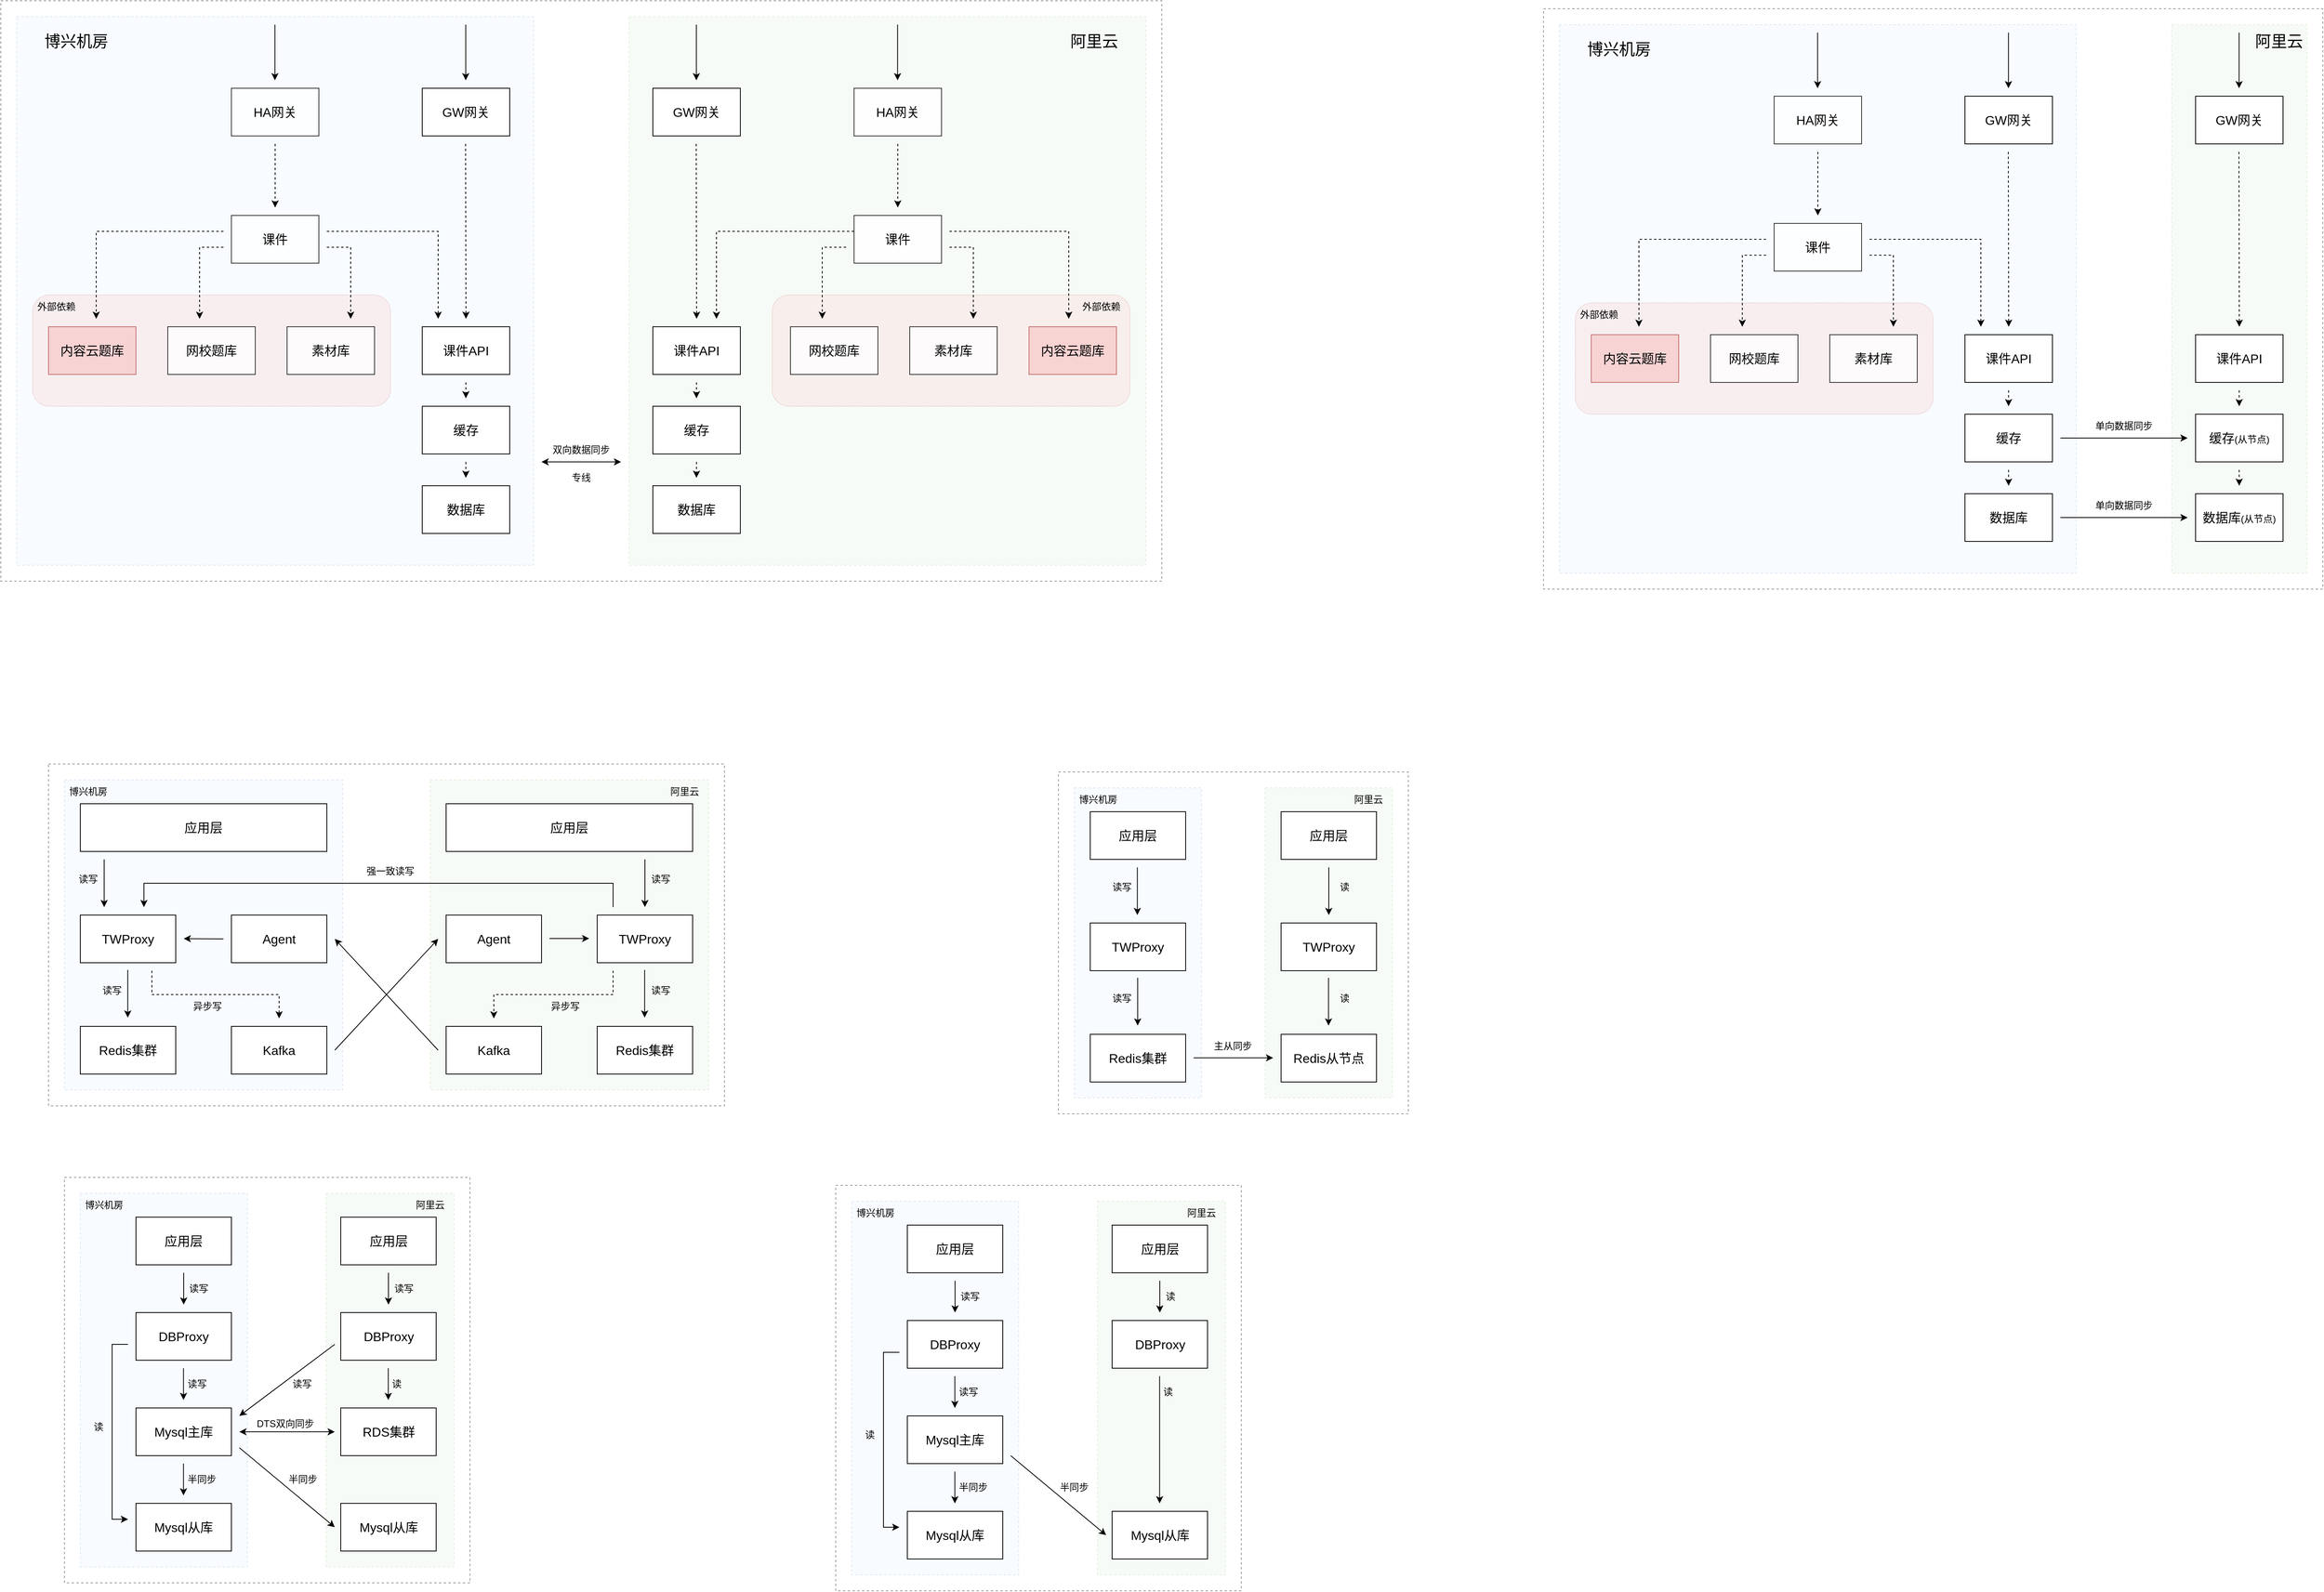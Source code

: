 <mxfile version="22.1.7" type="github">
  <diagram name="第 1 页" id="oaBtw_5lV8ZzY2PORr2H">
    <mxGraphModel dx="1877" dy="1869" grid="1" gridSize="10" guides="1" tooltips="1" connect="1" arrows="1" fold="1" page="1" pageScale="1" pageWidth="827" pageHeight="1169" math="0" shadow="0">
      <root>
        <mxCell id="0" />
        <mxCell id="1" parent="0" />
        <mxCell id="MgJ7v-1k1UXubmik8rXC-31" value="" style="rounded=0;whiteSpace=wrap;html=1;textOpacity=30;opacity=40;dashed=1;" vertex="1" parent="1">
          <mxGeometry x="1650" y="-40" width="980" height="730" as="geometry" />
        </mxCell>
        <mxCell id="MgJ7v-1k1UXubmik8rXC-34" value="" style="rounded=0;whiteSpace=wrap;html=1;fillColor=#d5e8d4;strokeColor=#82b366;dashed=1;opacity=20;" vertex="1" parent="1">
          <mxGeometry x="2440" y="-20" width="170" height="690" as="geometry" />
        </mxCell>
        <mxCell id="MgJ7v-1k1UXubmik8rXC-32" value="" style="rounded=0;whiteSpace=wrap;html=1;fillColor=#dae8fc;strokeColor=#6c8ebf;dashed=1;opacity=20;" vertex="1" parent="1">
          <mxGeometry x="1670" y="-20" width="650" height="690" as="geometry" />
        </mxCell>
        <mxCell id="MgJ7v-1k1UXubmik8rXC-30" value="" style="rounded=0;whiteSpace=wrap;html=1;textOpacity=30;opacity=40;dashed=1;" vertex="1" parent="1">
          <mxGeometry x="-210" y="1430" width="510" height="510" as="geometry" />
        </mxCell>
        <mxCell id="MgJ7v-1k1UXubmik8rXC-28" value="" style="rounded=0;whiteSpace=wrap;html=1;fillColor=#d5e8d4;strokeColor=#82b366;dashed=1;opacity=20;" vertex="1" parent="1">
          <mxGeometry x="119" y="1450" width="161" height="470" as="geometry" />
        </mxCell>
        <mxCell id="MgJ7v-1k1UXubmik8rXC-26" value="" style="rounded=0;whiteSpace=wrap;html=1;fillColor=#dae8fc;strokeColor=#6c8ebf;dashed=1;opacity=20;" vertex="1" parent="1">
          <mxGeometry x="-190" y="1450" width="210" height="470" as="geometry" />
        </mxCell>
        <mxCell id="1u79h0HgcGvWxB0CrH6v-103" value="" style="rounded=0;whiteSpace=wrap;html=1;textOpacity=30;opacity=40;dashed=1;" parent="1" vertex="1">
          <mxGeometry x="-230" y="910" width="850" height="430" as="geometry" />
        </mxCell>
        <mxCell id="1u79h0HgcGvWxB0CrH6v-100" value="" style="rounded=0;whiteSpace=wrap;html=1;fillColor=#d5e8d4;strokeColor=#82b366;dashed=1;opacity=20;" parent="1" vertex="1">
          <mxGeometry x="250" y="930" width="350" height="390" as="geometry" />
        </mxCell>
        <mxCell id="1u79h0HgcGvWxB0CrH6v-99" value="" style="rounded=0;whiteSpace=wrap;html=1;fillColor=#dae8fc;strokeColor=#6c8ebf;dashed=1;opacity=20;" parent="1" vertex="1">
          <mxGeometry x="-210" y="930" width="350" height="390" as="geometry" />
        </mxCell>
        <mxCell id="1u79h0HgcGvWxB0CrH6v-68" value="" style="rounded=0;whiteSpace=wrap;html=1;textOpacity=30;opacity=40;dashed=1;" parent="1" vertex="1">
          <mxGeometry x="-290" y="-50" width="1460" height="730" as="geometry" />
        </mxCell>
        <mxCell id="1u79h0HgcGvWxB0CrH6v-33" value="" style="rounded=0;whiteSpace=wrap;html=1;fillColor=#dae8fc;strokeColor=#6c8ebf;dashed=1;opacity=20;" parent="1" vertex="1">
          <mxGeometry x="-270" y="-30" width="650" height="690" as="geometry" />
        </mxCell>
        <mxCell id="1u79h0HgcGvWxB0CrH6v-37" value="" style="rounded=1;whiteSpace=wrap;html=1;dashed=1;dashPattern=1 1;fillColor=#f8cecc;strokeColor=#b85450;opacity=30;" parent="1" vertex="1">
          <mxGeometry x="-250" y="320" width="450" height="140" as="geometry" />
        </mxCell>
        <mxCell id="1u79h0HgcGvWxB0CrH6v-34" value="" style="rounded=0;whiteSpace=wrap;html=1;fillColor=#d5e8d4;strokeColor=#82b366;dashed=1;opacity=20;" parent="1" vertex="1">
          <mxGeometry x="500" y="-30" width="650" height="690" as="geometry" />
        </mxCell>
        <mxCell id="1u79h0HgcGvWxB0CrH6v-1" value="课件" style="rounded=0;whiteSpace=wrap;html=1;fontSize=16;opacity=80;" parent="1" vertex="1">
          <mxGeometry y="220" width="110" height="60" as="geometry" />
        </mxCell>
        <mxCell id="1u79h0HgcGvWxB0CrH6v-2" value="课件API" style="rounded=0;whiteSpace=wrap;html=1;fontSize=16;" parent="1" vertex="1">
          <mxGeometry x="240" y="360" width="110" height="60" as="geometry" />
        </mxCell>
        <mxCell id="1u79h0HgcGvWxB0CrH6v-3" value="缓存" style="rounded=0;whiteSpace=wrap;html=1;fontSize=16;" parent="1" vertex="1">
          <mxGeometry x="240" y="460" width="110" height="60" as="geometry" />
        </mxCell>
        <mxCell id="1u79h0HgcGvWxB0CrH6v-4" value="数据库" style="rounded=0;whiteSpace=wrap;html=1;fontSize=16;" parent="1" vertex="1">
          <mxGeometry x="240" y="560" width="110" height="60" as="geometry" />
        </mxCell>
        <mxCell id="1u79h0HgcGvWxB0CrH6v-5" value="素材库" style="rounded=0;whiteSpace=wrap;html=1;fontSize=16;opacity=80;" parent="1" vertex="1">
          <mxGeometry x="70" y="360" width="110" height="60" as="geometry" />
        </mxCell>
        <mxCell id="1u79h0HgcGvWxB0CrH6v-6" value="网校题库" style="rounded=0;whiteSpace=wrap;html=1;fontSize=16;opacity=80;" parent="1" vertex="1">
          <mxGeometry x="-80" y="360" width="110" height="60" as="geometry" />
        </mxCell>
        <mxCell id="1u79h0HgcGvWxB0CrH6v-7" value="内容云题库" style="rounded=0;whiteSpace=wrap;html=1;fontSize=16;fillColor=#f8cecc;strokeColor=#b85450;opacity=80;" parent="1" vertex="1">
          <mxGeometry x="-230" y="360" width="110" height="60" as="geometry" />
        </mxCell>
        <mxCell id="1u79h0HgcGvWxB0CrH6v-8" value="HA网关" style="rounded=0;whiteSpace=wrap;html=1;fontSize=16;opacity=80;" parent="1" vertex="1">
          <mxGeometry y="60" width="110" height="60" as="geometry" />
        </mxCell>
        <mxCell id="1u79h0HgcGvWxB0CrH6v-9" value="GW网关" style="rounded=0;whiteSpace=wrap;html=1;fontSize=16;" parent="1" vertex="1">
          <mxGeometry x="240" y="60" width="110" height="60" as="geometry" />
        </mxCell>
        <mxCell id="1u79h0HgcGvWxB0CrH6v-10" value="" style="endArrow=classic;html=1;rounded=0;dashed=1;" parent="1" edge="1">
          <mxGeometry width="50" height="50" relative="1" as="geometry">
            <mxPoint x="55" y="130" as="sourcePoint" />
            <mxPoint x="55" y="210" as="targetPoint" />
          </mxGeometry>
        </mxCell>
        <mxCell id="1u79h0HgcGvWxB0CrH6v-11" value="" style="endArrow=classic;html=1;rounded=0;dashed=1;" parent="1" edge="1">
          <mxGeometry width="50" height="50" relative="1" as="geometry">
            <mxPoint x="294.5" y="130" as="sourcePoint" />
            <mxPoint x="295" y="350" as="targetPoint" />
          </mxGeometry>
        </mxCell>
        <mxCell id="1u79h0HgcGvWxB0CrH6v-12" value="" style="endArrow=classic;html=1;rounded=0;dashed=1;" parent="1" edge="1">
          <mxGeometry width="50" height="50" relative="1" as="geometry">
            <mxPoint x="120" y="240" as="sourcePoint" />
            <mxPoint x="260" y="350" as="targetPoint" />
            <Array as="points">
              <mxPoint x="260" y="240" />
            </Array>
          </mxGeometry>
        </mxCell>
        <mxCell id="1u79h0HgcGvWxB0CrH6v-13" value="" style="endArrow=classic;html=1;rounded=0;dashed=1;" parent="1" edge="1">
          <mxGeometry width="50" height="50" relative="1" as="geometry">
            <mxPoint x="120" y="260" as="sourcePoint" />
            <mxPoint x="150" y="350" as="targetPoint" />
            <Array as="points">
              <mxPoint x="150" y="260" />
            </Array>
          </mxGeometry>
        </mxCell>
        <mxCell id="1u79h0HgcGvWxB0CrH6v-14" value="" style="endArrow=classic;html=1;rounded=0;dashed=1;" parent="1" edge="1">
          <mxGeometry width="50" height="50" relative="1" as="geometry">
            <mxPoint x="-10" y="260" as="sourcePoint" />
            <mxPoint x="-40" y="350" as="targetPoint" />
            <Array as="points">
              <mxPoint x="-40" y="260" />
            </Array>
          </mxGeometry>
        </mxCell>
        <mxCell id="1u79h0HgcGvWxB0CrH6v-15" value="" style="endArrow=classic;html=1;rounded=0;dashed=1;" parent="1" edge="1">
          <mxGeometry width="50" height="50" relative="1" as="geometry">
            <mxPoint x="-10" y="240" as="sourcePoint" />
            <mxPoint x="-170" y="350" as="targetPoint" />
            <Array as="points">
              <mxPoint x="-170" y="240" />
            </Array>
          </mxGeometry>
        </mxCell>
        <mxCell id="1u79h0HgcGvWxB0CrH6v-16" value="" style="endArrow=classic;html=1;rounded=0;dashed=1;" parent="1" edge="1">
          <mxGeometry width="50" height="50" relative="1" as="geometry">
            <mxPoint x="294.86" y="530" as="sourcePoint" />
            <mxPoint x="294.86" y="550" as="targetPoint" />
          </mxGeometry>
        </mxCell>
        <mxCell id="1u79h0HgcGvWxB0CrH6v-17" value="" style="endArrow=classic;html=1;rounded=0;dashed=1;" parent="1" edge="1">
          <mxGeometry width="50" height="50" relative="1" as="geometry">
            <mxPoint x="294.86" y="430" as="sourcePoint" />
            <mxPoint x="294.86" y="450" as="targetPoint" />
          </mxGeometry>
        </mxCell>
        <mxCell id="1u79h0HgcGvWxB0CrH6v-35" value="" style="endArrow=classic;html=1;rounded=0;" parent="1" edge="1">
          <mxGeometry width="50" height="50" relative="1" as="geometry">
            <mxPoint x="54.71" y="-20" as="sourcePoint" />
            <mxPoint x="54.71" y="50" as="targetPoint" />
          </mxGeometry>
        </mxCell>
        <mxCell id="1u79h0HgcGvWxB0CrH6v-36" value="" style="endArrow=classic;html=1;rounded=0;" parent="1" edge="1">
          <mxGeometry width="50" height="50" relative="1" as="geometry">
            <mxPoint x="294.71" y="-20" as="sourcePoint" />
            <mxPoint x="294.71" y="50" as="targetPoint" />
          </mxGeometry>
        </mxCell>
        <mxCell id="1u79h0HgcGvWxB0CrH6v-38" value="外部依赖" style="text;html=1;strokeColor=none;fillColor=none;align=center;verticalAlign=middle;whiteSpace=wrap;rounded=0;" parent="1" vertex="1">
          <mxGeometry x="-250" y="320" width="60" height="30" as="geometry" />
        </mxCell>
        <mxCell id="1u79h0HgcGvWxB0CrH6v-39" value="博兴机房" style="text;html=1;strokeColor=none;fillColor=none;align=center;verticalAlign=middle;whiteSpace=wrap;rounded=0;fontSize=20;" parent="1" vertex="1">
          <mxGeometry x="-250" y="-20" width="110" height="40" as="geometry" />
        </mxCell>
        <mxCell id="1u79h0HgcGvWxB0CrH6v-43" value="课件API" style="rounded=0;whiteSpace=wrap;html=1;fontSize=16;" parent="1" vertex="1">
          <mxGeometry x="530" y="360" width="110" height="60" as="geometry" />
        </mxCell>
        <mxCell id="1u79h0HgcGvWxB0CrH6v-44" value="缓存" style="rounded=0;whiteSpace=wrap;html=1;fontSize=16;" parent="1" vertex="1">
          <mxGeometry x="530" y="460" width="110" height="60" as="geometry" />
        </mxCell>
        <mxCell id="1u79h0HgcGvWxB0CrH6v-45" value="数据库" style="rounded=0;whiteSpace=wrap;html=1;fontSize=16;" parent="1" vertex="1">
          <mxGeometry x="530" y="560" width="110" height="60" as="geometry" />
        </mxCell>
        <mxCell id="1u79h0HgcGvWxB0CrH6v-46" value="GW网关" style="rounded=0;whiteSpace=wrap;html=1;fontSize=16;" parent="1" vertex="1">
          <mxGeometry x="530" y="60" width="110" height="60" as="geometry" />
        </mxCell>
        <mxCell id="1u79h0HgcGvWxB0CrH6v-47" value="" style="endArrow=classic;html=1;rounded=0;dashed=1;" parent="1" edge="1">
          <mxGeometry width="50" height="50" relative="1" as="geometry">
            <mxPoint x="584.5" y="130" as="sourcePoint" />
            <mxPoint x="585" y="350" as="targetPoint" />
          </mxGeometry>
        </mxCell>
        <mxCell id="1u79h0HgcGvWxB0CrH6v-48" value="" style="endArrow=classic;html=1;rounded=0;dashed=1;" parent="1" edge="1">
          <mxGeometry width="50" height="50" relative="1" as="geometry">
            <mxPoint x="584.86" y="530" as="sourcePoint" />
            <mxPoint x="584.86" y="550" as="targetPoint" />
          </mxGeometry>
        </mxCell>
        <mxCell id="1u79h0HgcGvWxB0CrH6v-49" value="" style="endArrow=classic;html=1;rounded=0;dashed=1;" parent="1" edge="1">
          <mxGeometry width="50" height="50" relative="1" as="geometry">
            <mxPoint x="584.86" y="430" as="sourcePoint" />
            <mxPoint x="584.86" y="450" as="targetPoint" />
          </mxGeometry>
        </mxCell>
        <mxCell id="1u79h0HgcGvWxB0CrH6v-50" value="" style="endArrow=classic;html=1;rounded=0;" parent="1" edge="1">
          <mxGeometry width="50" height="50" relative="1" as="geometry">
            <mxPoint x="584.71" y="-20" as="sourcePoint" />
            <mxPoint x="584.71" y="50" as="targetPoint" />
          </mxGeometry>
        </mxCell>
        <mxCell id="1u79h0HgcGvWxB0CrH6v-51" value="" style="rounded=1;whiteSpace=wrap;html=1;dashed=1;dashPattern=1 1;fillColor=#f8cecc;strokeColor=#b85450;opacity=30;" parent="1" vertex="1">
          <mxGeometry x="680" y="320" width="450" height="140" as="geometry" />
        </mxCell>
        <mxCell id="1u79h0HgcGvWxB0CrH6v-52" value="课件" style="rounded=0;whiteSpace=wrap;html=1;fontSize=16;opacity=80;" parent="1" vertex="1">
          <mxGeometry x="783" y="220" width="110" height="60" as="geometry" />
        </mxCell>
        <mxCell id="1u79h0HgcGvWxB0CrH6v-53" value="素材库" style="rounded=0;whiteSpace=wrap;html=1;fontSize=16;opacity=80;" parent="1" vertex="1">
          <mxGeometry x="853" y="360" width="110" height="60" as="geometry" />
        </mxCell>
        <mxCell id="1u79h0HgcGvWxB0CrH6v-54" value="网校题库" style="rounded=0;whiteSpace=wrap;html=1;fontSize=16;opacity=80;" parent="1" vertex="1">
          <mxGeometry x="703" y="360" width="110" height="60" as="geometry" />
        </mxCell>
        <mxCell id="1u79h0HgcGvWxB0CrH6v-55" value="内容云题库" style="rounded=0;whiteSpace=wrap;html=1;fontSize=16;fillColor=#f8cecc;strokeColor=#b85450;opacity=80;" parent="1" vertex="1">
          <mxGeometry x="1003" y="360" width="110" height="60" as="geometry" />
        </mxCell>
        <mxCell id="1u79h0HgcGvWxB0CrH6v-56" value="HA网关" style="rounded=0;whiteSpace=wrap;html=1;fontSize=16;opacity=80;" parent="1" vertex="1">
          <mxGeometry x="783" y="60" width="110" height="60" as="geometry" />
        </mxCell>
        <mxCell id="1u79h0HgcGvWxB0CrH6v-57" value="" style="endArrow=classic;html=1;rounded=0;dashed=1;" parent="1" edge="1">
          <mxGeometry width="50" height="50" relative="1" as="geometry">
            <mxPoint x="838" y="130" as="sourcePoint" />
            <mxPoint x="838" y="210" as="targetPoint" />
          </mxGeometry>
        </mxCell>
        <mxCell id="1u79h0HgcGvWxB0CrH6v-58" value="" style="endArrow=classic;html=1;rounded=0;dashed=1;" parent="1" edge="1">
          <mxGeometry width="50" height="50" relative="1" as="geometry">
            <mxPoint x="903" y="260" as="sourcePoint" />
            <mxPoint x="933" y="350" as="targetPoint" />
            <Array as="points">
              <mxPoint x="933" y="260" />
            </Array>
          </mxGeometry>
        </mxCell>
        <mxCell id="1u79h0HgcGvWxB0CrH6v-59" value="" style="endArrow=classic;html=1;rounded=0;dashed=1;" parent="1" edge="1">
          <mxGeometry width="50" height="50" relative="1" as="geometry">
            <mxPoint x="773" y="260" as="sourcePoint" />
            <mxPoint x="743" y="350" as="targetPoint" />
            <Array as="points">
              <mxPoint x="743" y="260" />
            </Array>
          </mxGeometry>
        </mxCell>
        <mxCell id="1u79h0HgcGvWxB0CrH6v-60" value="" style="endArrow=classic;html=1;rounded=0;dashed=1;" parent="1" edge="1">
          <mxGeometry width="50" height="50" relative="1" as="geometry">
            <mxPoint x="903" y="240" as="sourcePoint" />
            <mxPoint x="1053" y="350" as="targetPoint" />
            <Array as="points">
              <mxPoint x="1053" y="240" />
            </Array>
          </mxGeometry>
        </mxCell>
        <mxCell id="1u79h0HgcGvWxB0CrH6v-61" value="" style="endArrow=classic;html=1;rounded=0;" parent="1" edge="1">
          <mxGeometry width="50" height="50" relative="1" as="geometry">
            <mxPoint x="837.71" y="-20" as="sourcePoint" />
            <mxPoint x="837.71" y="50" as="targetPoint" />
          </mxGeometry>
        </mxCell>
        <mxCell id="1u79h0HgcGvWxB0CrH6v-62" value="外部依赖" style="text;html=1;strokeColor=none;fillColor=none;align=center;verticalAlign=middle;whiteSpace=wrap;rounded=0;" parent="1" vertex="1">
          <mxGeometry x="1064" y="320" width="60" height="30" as="geometry" />
        </mxCell>
        <mxCell id="1u79h0HgcGvWxB0CrH6v-63" value="阿里云" style="text;html=1;strokeColor=none;fillColor=none;align=center;verticalAlign=middle;whiteSpace=wrap;rounded=0;fontSize=20;" parent="1" vertex="1">
          <mxGeometry x="1030" y="-20" width="110" height="40" as="geometry" />
        </mxCell>
        <mxCell id="1u79h0HgcGvWxB0CrH6v-64" value="" style="endArrow=classic;html=1;rounded=0;dashed=1;" parent="1" edge="1">
          <mxGeometry width="50" height="50" relative="1" as="geometry">
            <mxPoint x="783" y="240" as="sourcePoint" />
            <mxPoint x="610" y="350" as="targetPoint" />
            <Array as="points">
              <mxPoint x="610" y="240" />
            </Array>
          </mxGeometry>
        </mxCell>
        <mxCell id="1u79h0HgcGvWxB0CrH6v-65" value="" style="endArrow=classic;startArrow=classic;html=1;rounded=0;strokeWidth=1;" parent="1" edge="1">
          <mxGeometry width="50" height="50" relative="1" as="geometry">
            <mxPoint x="390" y="530" as="sourcePoint" />
            <mxPoint x="490" y="530" as="targetPoint" />
          </mxGeometry>
        </mxCell>
        <mxCell id="1u79h0HgcGvWxB0CrH6v-66" value="专线" style="text;html=1;strokeColor=none;fillColor=none;align=center;verticalAlign=middle;whiteSpace=wrap;rounded=0;" parent="1" vertex="1">
          <mxGeometry x="417" y="540" width="46" height="20" as="geometry" />
        </mxCell>
        <mxCell id="1u79h0HgcGvWxB0CrH6v-67" value="双向数据同步" style="text;html=1;strokeColor=none;fillColor=none;align=center;verticalAlign=middle;whiteSpace=wrap;rounded=0;" parent="1" vertex="1">
          <mxGeometry x="400" y="500" width="80" height="30" as="geometry" />
        </mxCell>
        <mxCell id="1u79h0HgcGvWxB0CrH6v-69" value="TWProxy" style="rounded=0;whiteSpace=wrap;html=1;fontSize=16;" parent="1" vertex="1">
          <mxGeometry x="-190" y="1100" width="120" height="60" as="geometry" />
        </mxCell>
        <mxCell id="1u79h0HgcGvWxB0CrH6v-70" value="Agent" style="rounded=0;whiteSpace=wrap;html=1;fontSize=16;" parent="1" vertex="1">
          <mxGeometry y="1100" width="120" height="60" as="geometry" />
        </mxCell>
        <mxCell id="1u79h0HgcGvWxB0CrH6v-71" value="应用层" style="rounded=0;whiteSpace=wrap;html=1;fontSize=16;" parent="1" vertex="1">
          <mxGeometry x="-190" y="960" width="310" height="60" as="geometry" />
        </mxCell>
        <mxCell id="1u79h0HgcGvWxB0CrH6v-72" value="Redis集群" style="rounded=0;whiteSpace=wrap;html=1;fontSize=16;" parent="1" vertex="1">
          <mxGeometry x="-190" y="1240" width="120" height="60" as="geometry" />
        </mxCell>
        <mxCell id="1u79h0HgcGvWxB0CrH6v-73" value="Kafka" style="rounded=0;whiteSpace=wrap;html=1;fontSize=16;" parent="1" vertex="1">
          <mxGeometry y="1240" width="120" height="60" as="geometry" />
        </mxCell>
        <mxCell id="1u79h0HgcGvWxB0CrH6v-74" value="" style="endArrow=classic;html=1;rounded=0;fontSize=12;" parent="1" edge="1">
          <mxGeometry width="50" height="50" relative="1" as="geometry">
            <mxPoint x="-160" y="1030" as="sourcePoint" />
            <mxPoint x="-160" y="1090" as="targetPoint" />
          </mxGeometry>
        </mxCell>
        <mxCell id="1u79h0HgcGvWxB0CrH6v-76" value="" style="endArrow=classic;html=1;rounded=0;fontSize=12;" parent="1" edge="1">
          <mxGeometry width="50" height="50" relative="1" as="geometry">
            <mxPoint x="-130.33" y="1169" as="sourcePoint" />
            <mxPoint x="-130.33" y="1229" as="targetPoint" />
          </mxGeometry>
        </mxCell>
        <mxCell id="1u79h0HgcGvWxB0CrH6v-78" value="" style="endArrow=classic;html=1;rounded=0;dashed=1;" parent="1" edge="1">
          <mxGeometry width="50" height="50" relative="1" as="geometry">
            <mxPoint x="-100" y="1170" as="sourcePoint" />
            <mxPoint x="60" y="1230" as="targetPoint" />
            <Array as="points">
              <mxPoint x="-100" y="1200" />
              <mxPoint x="60" y="1200" />
            </Array>
          </mxGeometry>
        </mxCell>
        <mxCell id="1u79h0HgcGvWxB0CrH6v-79" value="异步写" style="text;html=1;strokeColor=none;fillColor=none;align=center;verticalAlign=middle;whiteSpace=wrap;rounded=0;" parent="1" vertex="1">
          <mxGeometry x="-60" y="1200" width="60" height="30" as="geometry" />
        </mxCell>
        <mxCell id="1u79h0HgcGvWxB0CrH6v-80" value="读写" style="text;html=1;strokeColor=none;fillColor=none;align=center;verticalAlign=middle;whiteSpace=wrap;rounded=0;" parent="1" vertex="1">
          <mxGeometry x="-200" y="1040" width="40" height="30" as="geometry" />
        </mxCell>
        <mxCell id="1u79h0HgcGvWxB0CrH6v-81" value="读写" style="text;html=1;strokeColor=none;fillColor=none;align=center;verticalAlign=middle;whiteSpace=wrap;rounded=0;" parent="1" vertex="1">
          <mxGeometry x="-170" y="1180" width="40" height="30" as="geometry" />
        </mxCell>
        <mxCell id="1u79h0HgcGvWxB0CrH6v-82" value="" style="endArrow=classic;html=1;rounded=0;" parent="1" edge="1">
          <mxGeometry width="50" height="50" relative="1" as="geometry">
            <mxPoint x="-10" y="1130" as="sourcePoint" />
            <mxPoint x="-60" y="1129.67" as="targetPoint" />
          </mxGeometry>
        </mxCell>
        <mxCell id="1u79h0HgcGvWxB0CrH6v-83" value="Agent" style="rounded=0;whiteSpace=wrap;html=1;fontSize=16;" parent="1" vertex="1">
          <mxGeometry x="270" y="1100" width="120" height="60" as="geometry" />
        </mxCell>
        <mxCell id="1u79h0HgcGvWxB0CrH6v-84" value="Kafka" style="rounded=0;whiteSpace=wrap;html=1;fontSize=16;" parent="1" vertex="1">
          <mxGeometry x="270" y="1240" width="120" height="60" as="geometry" />
        </mxCell>
        <mxCell id="1u79h0HgcGvWxB0CrH6v-85" value="应用层" style="rounded=0;whiteSpace=wrap;html=1;fontSize=16;" parent="1" vertex="1">
          <mxGeometry x="270" y="960" width="310" height="60" as="geometry" />
        </mxCell>
        <mxCell id="1u79h0HgcGvWxB0CrH6v-86" value="TWProxy" style="rounded=0;whiteSpace=wrap;html=1;fontSize=16;" parent="1" vertex="1">
          <mxGeometry x="460" y="1100" width="120" height="60" as="geometry" />
        </mxCell>
        <mxCell id="1u79h0HgcGvWxB0CrH6v-87" value="Redis集群" style="rounded=0;whiteSpace=wrap;html=1;fontSize=16;" parent="1" vertex="1">
          <mxGeometry x="460" y="1240" width="120" height="60" as="geometry" />
        </mxCell>
        <mxCell id="1u79h0HgcGvWxB0CrH6v-88" value="" style="endArrow=classic;html=1;rounded=0;fontSize=12;" parent="1" edge="1">
          <mxGeometry width="50" height="50" relative="1" as="geometry">
            <mxPoint x="519.67" y="1169" as="sourcePoint" />
            <mxPoint x="519.67" y="1229" as="targetPoint" />
          </mxGeometry>
        </mxCell>
        <mxCell id="1u79h0HgcGvWxB0CrH6v-89" value="读写" style="text;html=1;strokeColor=none;fillColor=none;align=center;verticalAlign=middle;whiteSpace=wrap;rounded=0;" parent="1" vertex="1">
          <mxGeometry x="520" y="1180" width="40" height="30" as="geometry" />
        </mxCell>
        <mxCell id="1u79h0HgcGvWxB0CrH6v-90" value="" style="endArrow=classic;html=1;rounded=0;dashed=1;" parent="1" edge="1">
          <mxGeometry width="50" height="50" relative="1" as="geometry">
            <mxPoint x="480" y="1170" as="sourcePoint" />
            <mxPoint x="330" y="1230" as="targetPoint" />
            <Array as="points">
              <mxPoint x="480" y="1200" />
              <mxPoint x="330" y="1200" />
            </Array>
          </mxGeometry>
        </mxCell>
        <mxCell id="1u79h0HgcGvWxB0CrH6v-91" value="异步写" style="text;html=1;strokeColor=none;fillColor=none;align=center;verticalAlign=middle;whiteSpace=wrap;rounded=0;" parent="1" vertex="1">
          <mxGeometry x="390" y="1200" width="60" height="30" as="geometry" />
        </mxCell>
        <mxCell id="1u79h0HgcGvWxB0CrH6v-92" value="" style="endArrow=classic;html=1;rounded=0;" parent="1" edge="1">
          <mxGeometry width="50" height="50" relative="1" as="geometry">
            <mxPoint x="260" y="1270" as="sourcePoint" />
            <mxPoint x="130" y="1130" as="targetPoint" />
          </mxGeometry>
        </mxCell>
        <mxCell id="1u79h0HgcGvWxB0CrH6v-93" value="" style="endArrow=classic;html=1;rounded=0;" parent="1" edge="1">
          <mxGeometry width="50" height="50" relative="1" as="geometry">
            <mxPoint x="130" y="1270" as="sourcePoint" />
            <mxPoint x="260" y="1130" as="targetPoint" />
          </mxGeometry>
        </mxCell>
        <mxCell id="1u79h0HgcGvWxB0CrH6v-94" value="" style="endArrow=classic;html=1;rounded=0;fontSize=12;" parent="1" edge="1">
          <mxGeometry width="50" height="50" relative="1" as="geometry">
            <mxPoint x="520" y="1030" as="sourcePoint" />
            <mxPoint x="520" y="1090" as="targetPoint" />
          </mxGeometry>
        </mxCell>
        <mxCell id="1u79h0HgcGvWxB0CrH6v-95" value="读写" style="text;html=1;strokeColor=none;fillColor=none;align=center;verticalAlign=middle;whiteSpace=wrap;rounded=0;" parent="1" vertex="1">
          <mxGeometry x="520" y="1040" width="40" height="30" as="geometry" />
        </mxCell>
        <mxCell id="1u79h0HgcGvWxB0CrH6v-96" value="" style="endArrow=classic;html=1;rounded=0;" parent="1" edge="1">
          <mxGeometry width="50" height="50" relative="1" as="geometry">
            <mxPoint x="400" y="1129.47" as="sourcePoint" />
            <mxPoint x="450" y="1129.47" as="targetPoint" />
          </mxGeometry>
        </mxCell>
        <mxCell id="1u79h0HgcGvWxB0CrH6v-97" value="" style="endArrow=classic;html=1;rounded=0;" parent="1" edge="1">
          <mxGeometry width="50" height="50" relative="1" as="geometry">
            <mxPoint x="480" y="1090" as="sourcePoint" />
            <mxPoint x="-110" y="1090" as="targetPoint" />
            <Array as="points">
              <mxPoint x="480" y="1060" />
              <mxPoint x="-110" y="1060" />
            </Array>
          </mxGeometry>
        </mxCell>
        <mxCell id="1u79h0HgcGvWxB0CrH6v-98" value="强一致读写" style="text;html=1;strokeColor=none;fillColor=none;align=center;verticalAlign=middle;whiteSpace=wrap;rounded=0;" parent="1" vertex="1">
          <mxGeometry x="160" y="1030" width="80" height="30" as="geometry" />
        </mxCell>
        <mxCell id="1u79h0HgcGvWxB0CrH6v-101" value="博兴机房" style="text;html=1;strokeColor=none;fillColor=none;align=center;verticalAlign=middle;whiteSpace=wrap;rounded=0;" parent="1" vertex="1">
          <mxGeometry x="-210" y="930" width="60" height="30" as="geometry" />
        </mxCell>
        <mxCell id="1u79h0HgcGvWxB0CrH6v-102" value="阿里云" style="text;html=1;strokeColor=none;fillColor=none;align=center;verticalAlign=middle;whiteSpace=wrap;rounded=0;" parent="1" vertex="1">
          <mxGeometry x="540" y="930" width="60" height="30" as="geometry" />
        </mxCell>
        <mxCell id="1u79h0HgcGvWxB0CrH6v-106" value="应用层" style="rounded=0;whiteSpace=wrap;html=1;fontSize=16;" parent="1" vertex="1">
          <mxGeometry x="-120" y="1480" width="120" height="60" as="geometry" />
        </mxCell>
        <mxCell id="1u79h0HgcGvWxB0CrH6v-107" value="DBProxy" style="rounded=0;whiteSpace=wrap;html=1;fontSize=16;" parent="1" vertex="1">
          <mxGeometry x="-120" y="1600" width="120" height="60" as="geometry" />
        </mxCell>
        <mxCell id="1u79h0HgcGvWxB0CrH6v-108" value="Mysql主库" style="rounded=0;whiteSpace=wrap;html=1;fontSize=16;" parent="1" vertex="1">
          <mxGeometry x="-120" y="1720" width="120" height="60" as="geometry" />
        </mxCell>
        <mxCell id="1u79h0HgcGvWxB0CrH6v-109" value="Mysql从库" style="rounded=0;whiteSpace=wrap;html=1;fontSize=16;" parent="1" vertex="1">
          <mxGeometry x="-120" y="1840" width="120" height="60" as="geometry" />
        </mxCell>
        <mxCell id="MgJ7v-1k1UXubmik8rXC-1" value="" style="endArrow=classic;html=1;rounded=0;" edge="1" parent="1">
          <mxGeometry width="50" height="50" relative="1" as="geometry">
            <mxPoint x="-60" y="1550" as="sourcePoint" />
            <mxPoint x="-60" y="1590" as="targetPoint" />
          </mxGeometry>
        </mxCell>
        <mxCell id="MgJ7v-1k1UXubmik8rXC-2" value="" style="endArrow=classic;html=1;rounded=0;" edge="1" parent="1">
          <mxGeometry width="50" height="50" relative="1" as="geometry">
            <mxPoint x="-60.24" y="1670" as="sourcePoint" />
            <mxPoint x="-60.24" y="1710" as="targetPoint" />
          </mxGeometry>
        </mxCell>
        <mxCell id="MgJ7v-1k1UXubmik8rXC-3" value="" style="endArrow=classic;html=1;rounded=0;" edge="1" parent="1">
          <mxGeometry width="50" height="50" relative="1" as="geometry">
            <mxPoint x="-60.24" y="1790" as="sourcePoint" />
            <mxPoint x="-60.24" y="1830" as="targetPoint" />
          </mxGeometry>
        </mxCell>
        <mxCell id="MgJ7v-1k1UXubmik8rXC-4" value="读写" style="text;html=1;strokeColor=none;fillColor=none;align=left;verticalAlign=middle;whiteSpace=wrap;rounded=0;" vertex="1" parent="1">
          <mxGeometry x="-55" y="1560" width="45" height="20" as="geometry" />
        </mxCell>
        <mxCell id="MgJ7v-1k1UXubmik8rXC-5" value="读写" style="text;html=1;strokeColor=none;fillColor=none;align=left;verticalAlign=middle;whiteSpace=wrap;rounded=0;" vertex="1" parent="1">
          <mxGeometry x="-57.5" y="1680" width="45" height="20" as="geometry" />
        </mxCell>
        <mxCell id="MgJ7v-1k1UXubmik8rXC-6" value="半同步" style="text;html=1;strokeColor=none;fillColor=none;align=left;verticalAlign=middle;whiteSpace=wrap;rounded=0;" vertex="1" parent="1">
          <mxGeometry x="-57.5" y="1800" width="45" height="20" as="geometry" />
        </mxCell>
        <mxCell id="MgJ7v-1k1UXubmik8rXC-7" value="" style="endArrow=classic;html=1;rounded=0;" edge="1" parent="1">
          <mxGeometry width="50" height="50" relative="1" as="geometry">
            <mxPoint x="-130" y="1640" as="sourcePoint" />
            <mxPoint x="-130" y="1860" as="targetPoint" />
            <Array as="points">
              <mxPoint x="-150" y="1640" />
              <mxPoint x="-150" y="1860" />
            </Array>
          </mxGeometry>
        </mxCell>
        <mxCell id="MgJ7v-1k1UXubmik8rXC-8" value="读" style="text;html=1;strokeColor=none;fillColor=none;align=right;verticalAlign=middle;whiteSpace=wrap;rounded=0;" vertex="1" parent="1">
          <mxGeometry x="-187.5" y="1734" width="27.5" height="20" as="geometry" />
        </mxCell>
        <mxCell id="MgJ7v-1k1UXubmik8rXC-9" value="应用层" style="rounded=0;whiteSpace=wrap;html=1;fontSize=16;" vertex="1" parent="1">
          <mxGeometry x="137.5" y="1480" width="120" height="60" as="geometry" />
        </mxCell>
        <mxCell id="MgJ7v-1k1UXubmik8rXC-10" value="DBProxy" style="rounded=0;whiteSpace=wrap;html=1;fontSize=16;" vertex="1" parent="1">
          <mxGeometry x="137.5" y="1600" width="120" height="60" as="geometry" />
        </mxCell>
        <mxCell id="MgJ7v-1k1UXubmik8rXC-11" value="RDS集群" style="rounded=0;whiteSpace=wrap;html=1;fontSize=16;" vertex="1" parent="1">
          <mxGeometry x="137.5" y="1720" width="120" height="60" as="geometry" />
        </mxCell>
        <mxCell id="MgJ7v-1k1UXubmik8rXC-12" value="Mysql从库" style="rounded=0;whiteSpace=wrap;html=1;fontSize=16;" vertex="1" parent="1">
          <mxGeometry x="137.5" y="1840" width="120" height="60" as="geometry" />
        </mxCell>
        <mxCell id="MgJ7v-1k1UXubmik8rXC-13" value="" style="endArrow=classic;html=1;rounded=0;" edge="1" parent="1">
          <mxGeometry width="50" height="50" relative="1" as="geometry">
            <mxPoint x="197.5" y="1550" as="sourcePoint" />
            <mxPoint x="197.5" y="1590" as="targetPoint" />
          </mxGeometry>
        </mxCell>
        <mxCell id="MgJ7v-1k1UXubmik8rXC-14" value="" style="endArrow=classic;html=1;rounded=0;" edge="1" parent="1">
          <mxGeometry width="50" height="50" relative="1" as="geometry">
            <mxPoint x="197.26" y="1670" as="sourcePoint" />
            <mxPoint x="197.26" y="1710" as="targetPoint" />
          </mxGeometry>
        </mxCell>
        <mxCell id="MgJ7v-1k1UXubmik8rXC-15" value="" style="endArrow=classic;html=1;rounded=0;" edge="1" parent="1">
          <mxGeometry width="50" height="50" relative="1" as="geometry">
            <mxPoint x="10" y="1770" as="sourcePoint" />
            <mxPoint x="130" y="1870" as="targetPoint" />
          </mxGeometry>
        </mxCell>
        <mxCell id="MgJ7v-1k1UXubmik8rXC-16" value="读写" style="text;html=1;strokeColor=none;fillColor=none;align=left;verticalAlign=middle;whiteSpace=wrap;rounded=0;" vertex="1" parent="1">
          <mxGeometry x="202.5" y="1560" width="45" height="20" as="geometry" />
        </mxCell>
        <mxCell id="MgJ7v-1k1UXubmik8rXC-17" value="读写" style="text;html=1;strokeColor=none;fillColor=none;align=left;verticalAlign=middle;whiteSpace=wrap;rounded=0;" vertex="1" parent="1">
          <mxGeometry x="75" y="1680" width="45" height="20" as="geometry" />
        </mxCell>
        <mxCell id="MgJ7v-1k1UXubmik8rXC-21" value="" style="endArrow=classic;startArrow=classic;html=1;rounded=0;" edge="1" parent="1">
          <mxGeometry width="50" height="50" relative="1" as="geometry">
            <mxPoint x="10" y="1750" as="sourcePoint" />
            <mxPoint x="130" y="1750" as="targetPoint" />
          </mxGeometry>
        </mxCell>
        <mxCell id="MgJ7v-1k1UXubmik8rXC-22" value="半同步" style="text;html=1;strokeColor=none;fillColor=none;align=left;verticalAlign=middle;whiteSpace=wrap;rounded=0;" vertex="1" parent="1">
          <mxGeometry x="70" y="1800" width="45" height="20" as="geometry" />
        </mxCell>
        <mxCell id="MgJ7v-1k1UXubmik8rXC-23" value="DTS双向同步" style="text;html=1;strokeColor=none;fillColor=none;align=left;verticalAlign=middle;whiteSpace=wrap;rounded=0;" vertex="1" parent="1">
          <mxGeometry x="30" y="1730" width="80" height="20" as="geometry" />
        </mxCell>
        <mxCell id="MgJ7v-1k1UXubmik8rXC-24" value="" style="endArrow=classic;html=1;rounded=0;" edge="1" parent="1">
          <mxGeometry width="50" height="50" relative="1" as="geometry">
            <mxPoint x="130" y="1640" as="sourcePoint" />
            <mxPoint x="10" y="1730" as="targetPoint" />
          </mxGeometry>
        </mxCell>
        <mxCell id="MgJ7v-1k1UXubmik8rXC-25" value="读" style="text;html=1;strokeColor=none;fillColor=none;align=left;verticalAlign=middle;whiteSpace=wrap;rounded=0;" vertex="1" parent="1">
          <mxGeometry x="200" y="1680" width="45" height="20" as="geometry" />
        </mxCell>
        <mxCell id="MgJ7v-1k1UXubmik8rXC-27" value="博兴机房" style="text;html=1;strokeColor=none;fillColor=none;align=center;verticalAlign=middle;whiteSpace=wrap;rounded=0;" vertex="1" parent="1">
          <mxGeometry x="-190" y="1450" width="60" height="30" as="geometry" />
        </mxCell>
        <mxCell id="MgJ7v-1k1UXubmik8rXC-29" value="阿里云" style="text;html=1;strokeColor=none;fillColor=none;align=center;verticalAlign=middle;whiteSpace=wrap;rounded=0;" vertex="1" parent="1">
          <mxGeometry x="220" y="1450" width="60" height="30" as="geometry" />
        </mxCell>
        <mxCell id="MgJ7v-1k1UXubmik8rXC-33" value="" style="rounded=1;whiteSpace=wrap;html=1;dashed=1;dashPattern=1 1;fillColor=#f8cecc;strokeColor=#b85450;opacity=30;" vertex="1" parent="1">
          <mxGeometry x="1690" y="330" width="450" height="140" as="geometry" />
        </mxCell>
        <mxCell id="MgJ7v-1k1UXubmik8rXC-35" value="课件" style="rounded=0;whiteSpace=wrap;html=1;fontSize=16;opacity=80;" vertex="1" parent="1">
          <mxGeometry x="1940" y="230" width="110" height="60" as="geometry" />
        </mxCell>
        <mxCell id="MgJ7v-1k1UXubmik8rXC-36" value="课件API" style="rounded=0;whiteSpace=wrap;html=1;fontSize=16;" vertex="1" parent="1">
          <mxGeometry x="2180" y="370" width="110" height="60" as="geometry" />
        </mxCell>
        <mxCell id="MgJ7v-1k1UXubmik8rXC-37" value="缓存" style="rounded=0;whiteSpace=wrap;html=1;fontSize=16;" vertex="1" parent="1">
          <mxGeometry x="2180" y="470" width="110" height="60" as="geometry" />
        </mxCell>
        <mxCell id="MgJ7v-1k1UXubmik8rXC-38" value="数据库" style="rounded=0;whiteSpace=wrap;html=1;fontSize=16;" vertex="1" parent="1">
          <mxGeometry x="2180" y="570" width="110" height="60" as="geometry" />
        </mxCell>
        <mxCell id="MgJ7v-1k1UXubmik8rXC-39" value="素材库" style="rounded=0;whiteSpace=wrap;html=1;fontSize=16;opacity=80;" vertex="1" parent="1">
          <mxGeometry x="2010" y="370" width="110" height="60" as="geometry" />
        </mxCell>
        <mxCell id="MgJ7v-1k1UXubmik8rXC-40" value="网校题库" style="rounded=0;whiteSpace=wrap;html=1;fontSize=16;opacity=80;" vertex="1" parent="1">
          <mxGeometry x="1860" y="370" width="110" height="60" as="geometry" />
        </mxCell>
        <mxCell id="MgJ7v-1k1UXubmik8rXC-41" value="内容云题库" style="rounded=0;whiteSpace=wrap;html=1;fontSize=16;fillColor=#f8cecc;strokeColor=#b85450;opacity=80;" vertex="1" parent="1">
          <mxGeometry x="1710" y="370" width="110" height="60" as="geometry" />
        </mxCell>
        <mxCell id="MgJ7v-1k1UXubmik8rXC-42" value="HA网关" style="rounded=0;whiteSpace=wrap;html=1;fontSize=16;opacity=80;" vertex="1" parent="1">
          <mxGeometry x="1940" y="70" width="110" height="60" as="geometry" />
        </mxCell>
        <mxCell id="MgJ7v-1k1UXubmik8rXC-43" value="GW网关" style="rounded=0;whiteSpace=wrap;html=1;fontSize=16;" vertex="1" parent="1">
          <mxGeometry x="2180" y="70" width="110" height="60" as="geometry" />
        </mxCell>
        <mxCell id="MgJ7v-1k1UXubmik8rXC-44" value="" style="endArrow=classic;html=1;rounded=0;dashed=1;" edge="1" parent="1">
          <mxGeometry width="50" height="50" relative="1" as="geometry">
            <mxPoint x="1995" y="140" as="sourcePoint" />
            <mxPoint x="1995" y="220" as="targetPoint" />
          </mxGeometry>
        </mxCell>
        <mxCell id="MgJ7v-1k1UXubmik8rXC-45" value="" style="endArrow=classic;html=1;rounded=0;dashed=1;" edge="1" parent="1">
          <mxGeometry width="50" height="50" relative="1" as="geometry">
            <mxPoint x="2234.5" y="140" as="sourcePoint" />
            <mxPoint x="2235" y="360" as="targetPoint" />
          </mxGeometry>
        </mxCell>
        <mxCell id="MgJ7v-1k1UXubmik8rXC-46" value="" style="endArrow=classic;html=1;rounded=0;dashed=1;" edge="1" parent="1">
          <mxGeometry width="50" height="50" relative="1" as="geometry">
            <mxPoint x="2060" y="250" as="sourcePoint" />
            <mxPoint x="2200" y="360" as="targetPoint" />
            <Array as="points">
              <mxPoint x="2200" y="250" />
            </Array>
          </mxGeometry>
        </mxCell>
        <mxCell id="MgJ7v-1k1UXubmik8rXC-47" value="" style="endArrow=classic;html=1;rounded=0;dashed=1;" edge="1" parent="1">
          <mxGeometry width="50" height="50" relative="1" as="geometry">
            <mxPoint x="2060" y="270" as="sourcePoint" />
            <mxPoint x="2090" y="360" as="targetPoint" />
            <Array as="points">
              <mxPoint x="2090" y="270" />
            </Array>
          </mxGeometry>
        </mxCell>
        <mxCell id="MgJ7v-1k1UXubmik8rXC-48" value="" style="endArrow=classic;html=1;rounded=0;dashed=1;" edge="1" parent="1">
          <mxGeometry width="50" height="50" relative="1" as="geometry">
            <mxPoint x="1930" y="270" as="sourcePoint" />
            <mxPoint x="1900" y="360" as="targetPoint" />
            <Array as="points">
              <mxPoint x="1900" y="270" />
            </Array>
          </mxGeometry>
        </mxCell>
        <mxCell id="MgJ7v-1k1UXubmik8rXC-49" value="" style="endArrow=classic;html=1;rounded=0;dashed=1;" edge="1" parent="1">
          <mxGeometry width="50" height="50" relative="1" as="geometry">
            <mxPoint x="1930" y="250" as="sourcePoint" />
            <mxPoint x="1770" y="360" as="targetPoint" />
            <Array as="points">
              <mxPoint x="1770" y="250" />
            </Array>
          </mxGeometry>
        </mxCell>
        <mxCell id="MgJ7v-1k1UXubmik8rXC-50" value="" style="endArrow=classic;html=1;rounded=0;dashed=1;" edge="1" parent="1">
          <mxGeometry width="50" height="50" relative="1" as="geometry">
            <mxPoint x="2234.86" y="540" as="sourcePoint" />
            <mxPoint x="2234.86" y="560" as="targetPoint" />
          </mxGeometry>
        </mxCell>
        <mxCell id="MgJ7v-1k1UXubmik8rXC-51" value="" style="endArrow=classic;html=1;rounded=0;dashed=1;" edge="1" parent="1">
          <mxGeometry width="50" height="50" relative="1" as="geometry">
            <mxPoint x="2234.86" y="440" as="sourcePoint" />
            <mxPoint x="2234.86" y="460" as="targetPoint" />
          </mxGeometry>
        </mxCell>
        <mxCell id="MgJ7v-1k1UXubmik8rXC-52" value="" style="endArrow=classic;html=1;rounded=0;" edge="1" parent="1">
          <mxGeometry width="50" height="50" relative="1" as="geometry">
            <mxPoint x="1994.71" y="-10" as="sourcePoint" />
            <mxPoint x="1994.71" y="60" as="targetPoint" />
          </mxGeometry>
        </mxCell>
        <mxCell id="MgJ7v-1k1UXubmik8rXC-53" value="" style="endArrow=classic;html=1;rounded=0;" edge="1" parent="1">
          <mxGeometry width="50" height="50" relative="1" as="geometry">
            <mxPoint x="2234.71" y="-10" as="sourcePoint" />
            <mxPoint x="2234.71" y="60" as="targetPoint" />
          </mxGeometry>
        </mxCell>
        <mxCell id="MgJ7v-1k1UXubmik8rXC-54" value="外部依赖" style="text;html=1;strokeColor=none;fillColor=none;align=center;verticalAlign=middle;whiteSpace=wrap;rounded=0;" vertex="1" parent="1">
          <mxGeometry x="1690" y="330" width="60" height="30" as="geometry" />
        </mxCell>
        <mxCell id="MgJ7v-1k1UXubmik8rXC-55" value="博兴机房" style="text;html=1;strokeColor=none;fillColor=none;align=center;verticalAlign=middle;whiteSpace=wrap;rounded=0;fontSize=20;" vertex="1" parent="1">
          <mxGeometry x="1690" y="-10" width="110" height="40" as="geometry" />
        </mxCell>
        <mxCell id="MgJ7v-1k1UXubmik8rXC-56" value="课件API" style="rounded=0;whiteSpace=wrap;html=1;fontSize=16;" vertex="1" parent="1">
          <mxGeometry x="2470" y="370" width="110" height="60" as="geometry" />
        </mxCell>
        <mxCell id="MgJ7v-1k1UXubmik8rXC-57" value="缓存&lt;font style=&quot;font-size: 12px;&quot;&gt;(从节点)&lt;/font&gt;" style="rounded=0;whiteSpace=wrap;html=1;fontSize=16;" vertex="1" parent="1">
          <mxGeometry x="2470" y="470" width="110" height="60" as="geometry" />
        </mxCell>
        <mxCell id="MgJ7v-1k1UXubmik8rXC-58" value="数据库&lt;font style=&quot;font-size: 12px;&quot;&gt;(从节点)&lt;/font&gt;" style="rounded=0;whiteSpace=wrap;html=1;fontSize=16;" vertex="1" parent="1">
          <mxGeometry x="2470" y="570" width="110" height="60" as="geometry" />
        </mxCell>
        <mxCell id="MgJ7v-1k1UXubmik8rXC-59" value="GW网关" style="rounded=0;whiteSpace=wrap;html=1;fontSize=16;" vertex="1" parent="1">
          <mxGeometry x="2470" y="70" width="110" height="60" as="geometry" />
        </mxCell>
        <mxCell id="MgJ7v-1k1UXubmik8rXC-60" value="" style="endArrow=classic;html=1;rounded=0;dashed=1;" edge="1" parent="1">
          <mxGeometry width="50" height="50" relative="1" as="geometry">
            <mxPoint x="2524.5" y="140" as="sourcePoint" />
            <mxPoint x="2525" y="360" as="targetPoint" />
          </mxGeometry>
        </mxCell>
        <mxCell id="MgJ7v-1k1UXubmik8rXC-61" value="" style="endArrow=classic;html=1;rounded=0;dashed=1;" edge="1" parent="1">
          <mxGeometry width="50" height="50" relative="1" as="geometry">
            <mxPoint x="2524.86" y="540" as="sourcePoint" />
            <mxPoint x="2524.86" y="560" as="targetPoint" />
          </mxGeometry>
        </mxCell>
        <mxCell id="MgJ7v-1k1UXubmik8rXC-62" value="" style="endArrow=classic;html=1;rounded=0;dashed=1;" edge="1" parent="1">
          <mxGeometry width="50" height="50" relative="1" as="geometry">
            <mxPoint x="2524.86" y="440" as="sourcePoint" />
            <mxPoint x="2524.86" y="460" as="targetPoint" />
          </mxGeometry>
        </mxCell>
        <mxCell id="MgJ7v-1k1UXubmik8rXC-63" value="" style="endArrow=classic;html=1;rounded=0;" edge="1" parent="1">
          <mxGeometry width="50" height="50" relative="1" as="geometry">
            <mxPoint x="2524.71" y="-10" as="sourcePoint" />
            <mxPoint x="2524.71" y="60" as="targetPoint" />
          </mxGeometry>
        </mxCell>
        <mxCell id="MgJ7v-1k1UXubmik8rXC-76" value="阿里云" style="text;html=1;strokeColor=none;fillColor=none;align=center;verticalAlign=middle;whiteSpace=wrap;rounded=0;fontSize=20;" vertex="1" parent="1">
          <mxGeometry x="2520" y="-20" width="110" height="40" as="geometry" />
        </mxCell>
        <mxCell id="MgJ7v-1k1UXubmik8rXC-81" value="" style="endArrow=classic;html=1;rounded=0;" edge="1" parent="1">
          <mxGeometry width="50" height="50" relative="1" as="geometry">
            <mxPoint x="2300" y="500" as="sourcePoint" />
            <mxPoint x="2460" y="500" as="targetPoint" />
          </mxGeometry>
        </mxCell>
        <mxCell id="MgJ7v-1k1UXubmik8rXC-82" value="" style="endArrow=classic;html=1;rounded=0;" edge="1" parent="1">
          <mxGeometry width="50" height="50" relative="1" as="geometry">
            <mxPoint x="2300" y="600" as="sourcePoint" />
            <mxPoint x="2460" y="600" as="targetPoint" />
          </mxGeometry>
        </mxCell>
        <mxCell id="MgJ7v-1k1UXubmik8rXC-83" value="单向数据同步" style="text;html=1;strokeColor=none;fillColor=none;align=center;verticalAlign=middle;whiteSpace=wrap;rounded=0;" vertex="1" parent="1">
          <mxGeometry x="2340" y="470" width="80" height="30" as="geometry" />
        </mxCell>
        <mxCell id="MgJ7v-1k1UXubmik8rXC-84" value="单向数据同步" style="text;html=1;strokeColor=none;fillColor=none;align=center;verticalAlign=middle;whiteSpace=wrap;rounded=0;" vertex="1" parent="1">
          <mxGeometry x="2340" y="570" width="80" height="30" as="geometry" />
        </mxCell>
        <mxCell id="MgJ7v-1k1UXubmik8rXC-85" value="" style="rounded=0;whiteSpace=wrap;html=1;textOpacity=30;opacity=40;dashed=1;" vertex="1" parent="1">
          <mxGeometry x="1040" y="920" width="440" height="430" as="geometry" />
        </mxCell>
        <mxCell id="MgJ7v-1k1UXubmik8rXC-86" value="" style="rounded=0;whiteSpace=wrap;html=1;fillColor=#d5e8d4;strokeColor=#82b366;dashed=1;opacity=20;" vertex="1" parent="1">
          <mxGeometry x="1300" y="940" width="160" height="390" as="geometry" />
        </mxCell>
        <mxCell id="MgJ7v-1k1UXubmik8rXC-87" value="" style="rounded=0;whiteSpace=wrap;html=1;fillColor=#dae8fc;strokeColor=#6c8ebf;dashed=1;opacity=20;" vertex="1" parent="1">
          <mxGeometry x="1060" y="940" width="160" height="390" as="geometry" />
        </mxCell>
        <mxCell id="MgJ7v-1k1UXubmik8rXC-88" value="TWProxy" style="rounded=0;whiteSpace=wrap;html=1;fontSize=16;" vertex="1" parent="1">
          <mxGeometry x="1080" y="1110" width="120" height="60" as="geometry" />
        </mxCell>
        <mxCell id="MgJ7v-1k1UXubmik8rXC-90" value="应用层" style="rounded=0;whiteSpace=wrap;html=1;fontSize=16;" vertex="1" parent="1">
          <mxGeometry x="1080" y="970" width="120" height="60" as="geometry" />
        </mxCell>
        <mxCell id="MgJ7v-1k1UXubmik8rXC-91" value="Redis集群" style="rounded=0;whiteSpace=wrap;html=1;fontSize=16;" vertex="1" parent="1">
          <mxGeometry x="1080" y="1250" width="120" height="60" as="geometry" />
        </mxCell>
        <mxCell id="MgJ7v-1k1UXubmik8rXC-93" value="" style="endArrow=classic;html=1;rounded=0;fontSize=12;" edge="1" parent="1">
          <mxGeometry width="50" height="50" relative="1" as="geometry">
            <mxPoint x="1139.26" y="1040" as="sourcePoint" />
            <mxPoint x="1139.26" y="1100" as="targetPoint" />
          </mxGeometry>
        </mxCell>
        <mxCell id="MgJ7v-1k1UXubmik8rXC-94" value="" style="endArrow=classic;html=1;rounded=0;fontSize=12;" edge="1" parent="1">
          <mxGeometry width="50" height="50" relative="1" as="geometry">
            <mxPoint x="1139.67" y="1179" as="sourcePoint" />
            <mxPoint x="1139.67" y="1239" as="targetPoint" />
          </mxGeometry>
        </mxCell>
        <mxCell id="MgJ7v-1k1UXubmik8rXC-97" value="读写" style="text;html=1;strokeColor=none;fillColor=none;align=center;verticalAlign=middle;whiteSpace=wrap;rounded=0;" vertex="1" parent="1">
          <mxGeometry x="1100" y="1050" width="40" height="30" as="geometry" />
        </mxCell>
        <mxCell id="MgJ7v-1k1UXubmik8rXC-98" value="读写" style="text;html=1;strokeColor=none;fillColor=none;align=center;verticalAlign=middle;whiteSpace=wrap;rounded=0;" vertex="1" parent="1">
          <mxGeometry x="1100" y="1190" width="40" height="30" as="geometry" />
        </mxCell>
        <mxCell id="MgJ7v-1k1UXubmik8rXC-102" value="应用层" style="rounded=0;whiteSpace=wrap;html=1;fontSize=16;" vertex="1" parent="1">
          <mxGeometry x="1320" y="970" width="120" height="60" as="geometry" />
        </mxCell>
        <mxCell id="MgJ7v-1k1UXubmik8rXC-103" value="TWProxy" style="rounded=0;whiteSpace=wrap;html=1;fontSize=16;" vertex="1" parent="1">
          <mxGeometry x="1320" y="1110" width="120" height="60" as="geometry" />
        </mxCell>
        <mxCell id="MgJ7v-1k1UXubmik8rXC-104" value="Redis从节点" style="rounded=0;whiteSpace=wrap;html=1;fontSize=16;" vertex="1" parent="1">
          <mxGeometry x="1320" y="1250" width="120" height="60" as="geometry" />
        </mxCell>
        <mxCell id="MgJ7v-1k1UXubmik8rXC-105" value="" style="endArrow=classic;html=1;rounded=0;fontSize=12;" edge="1" parent="1">
          <mxGeometry width="50" height="50" relative="1" as="geometry">
            <mxPoint x="1379.67" y="1179" as="sourcePoint" />
            <mxPoint x="1379.67" y="1239" as="targetPoint" />
          </mxGeometry>
        </mxCell>
        <mxCell id="MgJ7v-1k1UXubmik8rXC-106" value="读" style="text;html=1;strokeColor=none;fillColor=none;align=center;verticalAlign=middle;whiteSpace=wrap;rounded=0;" vertex="1" parent="1">
          <mxGeometry x="1380" y="1190" width="40" height="30" as="geometry" />
        </mxCell>
        <mxCell id="MgJ7v-1k1UXubmik8rXC-111" value="" style="endArrow=classic;html=1;rounded=0;fontSize=12;" edge="1" parent="1">
          <mxGeometry width="50" height="50" relative="1" as="geometry">
            <mxPoint x="1380" y="1040" as="sourcePoint" />
            <mxPoint x="1380" y="1100" as="targetPoint" />
          </mxGeometry>
        </mxCell>
        <mxCell id="MgJ7v-1k1UXubmik8rXC-112" value="读" style="text;html=1;strokeColor=none;fillColor=none;align=center;verticalAlign=middle;whiteSpace=wrap;rounded=0;" vertex="1" parent="1">
          <mxGeometry x="1380" y="1050" width="40" height="30" as="geometry" />
        </mxCell>
        <mxCell id="MgJ7v-1k1UXubmik8rXC-116" value="博兴机房" style="text;html=1;strokeColor=none;fillColor=none;align=center;verticalAlign=middle;whiteSpace=wrap;rounded=0;" vertex="1" parent="1">
          <mxGeometry x="1060" y="940" width="60" height="30" as="geometry" />
        </mxCell>
        <mxCell id="MgJ7v-1k1UXubmik8rXC-117" value="阿里云" style="text;html=1;strokeColor=none;fillColor=none;align=center;verticalAlign=middle;whiteSpace=wrap;rounded=0;" vertex="1" parent="1">
          <mxGeometry x="1400" y="940" width="60" height="30" as="geometry" />
        </mxCell>
        <mxCell id="MgJ7v-1k1UXubmik8rXC-118" value="" style="endArrow=classic;html=1;rounded=0;" edge="1" parent="1">
          <mxGeometry width="50" height="50" relative="1" as="geometry">
            <mxPoint x="1210" y="1279.63" as="sourcePoint" />
            <mxPoint x="1310" y="1279.63" as="targetPoint" />
          </mxGeometry>
        </mxCell>
        <mxCell id="MgJ7v-1k1UXubmik8rXC-119" value="主从同步" style="text;html=1;strokeColor=none;fillColor=none;align=center;verticalAlign=middle;whiteSpace=wrap;rounded=0;" vertex="1" parent="1">
          <mxGeometry x="1230" y="1250" width="59" height="30" as="geometry" />
        </mxCell>
        <mxCell id="MgJ7v-1k1UXubmik8rXC-120" value="" style="rounded=0;whiteSpace=wrap;html=1;textOpacity=30;opacity=40;dashed=1;" vertex="1" parent="1">
          <mxGeometry x="760" y="1440" width="510" height="510" as="geometry" />
        </mxCell>
        <mxCell id="MgJ7v-1k1UXubmik8rXC-121" value="" style="rounded=0;whiteSpace=wrap;html=1;fillColor=#d5e8d4;strokeColor=#82b366;dashed=1;opacity=20;" vertex="1" parent="1">
          <mxGeometry x="1089" y="1460" width="161" height="470" as="geometry" />
        </mxCell>
        <mxCell id="MgJ7v-1k1UXubmik8rXC-122" value="" style="rounded=0;whiteSpace=wrap;html=1;fillColor=#dae8fc;strokeColor=#6c8ebf;dashed=1;opacity=20;" vertex="1" parent="1">
          <mxGeometry x="780" y="1460" width="210" height="470" as="geometry" />
        </mxCell>
        <mxCell id="MgJ7v-1k1UXubmik8rXC-123" value="应用层" style="rounded=0;whiteSpace=wrap;html=1;fontSize=16;" vertex="1" parent="1">
          <mxGeometry x="850" y="1490" width="120" height="60" as="geometry" />
        </mxCell>
        <mxCell id="MgJ7v-1k1UXubmik8rXC-124" value="DBProxy" style="rounded=0;whiteSpace=wrap;html=1;fontSize=16;" vertex="1" parent="1">
          <mxGeometry x="850" y="1610" width="120" height="60" as="geometry" />
        </mxCell>
        <mxCell id="MgJ7v-1k1UXubmik8rXC-125" value="Mysql主库" style="rounded=0;whiteSpace=wrap;html=1;fontSize=16;" vertex="1" parent="1">
          <mxGeometry x="850" y="1730" width="120" height="60" as="geometry" />
        </mxCell>
        <mxCell id="MgJ7v-1k1UXubmik8rXC-126" value="Mysql从库" style="rounded=0;whiteSpace=wrap;html=1;fontSize=16;" vertex="1" parent="1">
          <mxGeometry x="850" y="1850" width="120" height="60" as="geometry" />
        </mxCell>
        <mxCell id="MgJ7v-1k1UXubmik8rXC-127" value="" style="endArrow=classic;html=1;rounded=0;" edge="1" parent="1">
          <mxGeometry width="50" height="50" relative="1" as="geometry">
            <mxPoint x="910" y="1560" as="sourcePoint" />
            <mxPoint x="910" y="1600" as="targetPoint" />
          </mxGeometry>
        </mxCell>
        <mxCell id="MgJ7v-1k1UXubmik8rXC-128" value="" style="endArrow=classic;html=1;rounded=0;" edge="1" parent="1">
          <mxGeometry width="50" height="50" relative="1" as="geometry">
            <mxPoint x="909.76" y="1680" as="sourcePoint" />
            <mxPoint x="909.76" y="1720" as="targetPoint" />
          </mxGeometry>
        </mxCell>
        <mxCell id="MgJ7v-1k1UXubmik8rXC-129" value="" style="endArrow=classic;html=1;rounded=0;" edge="1" parent="1">
          <mxGeometry width="50" height="50" relative="1" as="geometry">
            <mxPoint x="909.76" y="1800" as="sourcePoint" />
            <mxPoint x="909.76" y="1840" as="targetPoint" />
          </mxGeometry>
        </mxCell>
        <mxCell id="MgJ7v-1k1UXubmik8rXC-130" value="读写" style="text;html=1;strokeColor=none;fillColor=none;align=left;verticalAlign=middle;whiteSpace=wrap;rounded=0;" vertex="1" parent="1">
          <mxGeometry x="915" y="1570" width="45" height="20" as="geometry" />
        </mxCell>
        <mxCell id="MgJ7v-1k1UXubmik8rXC-131" value="读写" style="text;html=1;strokeColor=none;fillColor=none;align=left;verticalAlign=middle;whiteSpace=wrap;rounded=0;" vertex="1" parent="1">
          <mxGeometry x="912.5" y="1690" width="45" height="20" as="geometry" />
        </mxCell>
        <mxCell id="MgJ7v-1k1UXubmik8rXC-132" value="半同步" style="text;html=1;strokeColor=none;fillColor=none;align=left;verticalAlign=middle;whiteSpace=wrap;rounded=0;" vertex="1" parent="1">
          <mxGeometry x="912.5" y="1810" width="45" height="20" as="geometry" />
        </mxCell>
        <mxCell id="MgJ7v-1k1UXubmik8rXC-133" value="" style="endArrow=classic;html=1;rounded=0;" edge="1" parent="1">
          <mxGeometry width="50" height="50" relative="1" as="geometry">
            <mxPoint x="840" y="1650" as="sourcePoint" />
            <mxPoint x="840" y="1870" as="targetPoint" />
            <Array as="points">
              <mxPoint x="820" y="1650" />
              <mxPoint x="820" y="1870" />
            </Array>
          </mxGeometry>
        </mxCell>
        <mxCell id="MgJ7v-1k1UXubmik8rXC-134" value="读" style="text;html=1;strokeColor=none;fillColor=none;align=right;verticalAlign=middle;whiteSpace=wrap;rounded=0;" vertex="1" parent="1">
          <mxGeometry x="782.5" y="1744" width="27.5" height="20" as="geometry" />
        </mxCell>
        <mxCell id="MgJ7v-1k1UXubmik8rXC-135" value="应用层" style="rounded=0;whiteSpace=wrap;html=1;fontSize=16;" vertex="1" parent="1">
          <mxGeometry x="1107.5" y="1490" width="120" height="60" as="geometry" />
        </mxCell>
        <mxCell id="MgJ7v-1k1UXubmik8rXC-136" value="DBProxy" style="rounded=0;whiteSpace=wrap;html=1;fontSize=16;" vertex="1" parent="1">
          <mxGeometry x="1107.5" y="1610" width="120" height="60" as="geometry" />
        </mxCell>
        <mxCell id="MgJ7v-1k1UXubmik8rXC-138" value="Mysql从库" style="rounded=0;whiteSpace=wrap;html=1;fontSize=16;" vertex="1" parent="1">
          <mxGeometry x="1107.5" y="1850" width="120" height="60" as="geometry" />
        </mxCell>
        <mxCell id="MgJ7v-1k1UXubmik8rXC-139" value="" style="endArrow=classic;html=1;rounded=0;" edge="1" parent="1">
          <mxGeometry width="50" height="50" relative="1" as="geometry">
            <mxPoint x="1167.5" y="1560" as="sourcePoint" />
            <mxPoint x="1167.5" y="1600" as="targetPoint" />
          </mxGeometry>
        </mxCell>
        <mxCell id="MgJ7v-1k1UXubmik8rXC-140" value="" style="endArrow=classic;html=1;rounded=0;" edge="1" parent="1">
          <mxGeometry width="50" height="50" relative="1" as="geometry">
            <mxPoint x="1167.26" y="1680" as="sourcePoint" />
            <mxPoint x="1167.26" y="1840" as="targetPoint" />
          </mxGeometry>
        </mxCell>
        <mxCell id="MgJ7v-1k1UXubmik8rXC-141" value="" style="endArrow=classic;html=1;rounded=0;" edge="1" parent="1">
          <mxGeometry width="50" height="50" relative="1" as="geometry">
            <mxPoint x="980" y="1780" as="sourcePoint" />
            <mxPoint x="1100" y="1880" as="targetPoint" />
          </mxGeometry>
        </mxCell>
        <mxCell id="MgJ7v-1k1UXubmik8rXC-142" value="读" style="text;html=1;strokeColor=none;fillColor=none;align=left;verticalAlign=middle;whiteSpace=wrap;rounded=0;" vertex="1" parent="1">
          <mxGeometry x="1172.5" y="1570" width="45" height="20" as="geometry" />
        </mxCell>
        <mxCell id="MgJ7v-1k1UXubmik8rXC-145" value="半同步" style="text;html=1;strokeColor=none;fillColor=none;align=left;verticalAlign=middle;whiteSpace=wrap;rounded=0;" vertex="1" parent="1">
          <mxGeometry x="1040" y="1810" width="45" height="20" as="geometry" />
        </mxCell>
        <mxCell id="MgJ7v-1k1UXubmik8rXC-148" value="读" style="text;html=1;strokeColor=none;fillColor=none;align=left;verticalAlign=middle;whiteSpace=wrap;rounded=0;" vertex="1" parent="1">
          <mxGeometry x="1170" y="1690" width="45" height="20" as="geometry" />
        </mxCell>
        <mxCell id="MgJ7v-1k1UXubmik8rXC-149" value="博兴机房" style="text;html=1;strokeColor=none;fillColor=none;align=center;verticalAlign=middle;whiteSpace=wrap;rounded=0;" vertex="1" parent="1">
          <mxGeometry x="780" y="1460" width="60" height="30" as="geometry" />
        </mxCell>
        <mxCell id="MgJ7v-1k1UXubmik8rXC-150" value="阿里云" style="text;html=1;strokeColor=none;fillColor=none;align=center;verticalAlign=middle;whiteSpace=wrap;rounded=0;" vertex="1" parent="1">
          <mxGeometry x="1190" y="1460" width="60" height="30" as="geometry" />
        </mxCell>
      </root>
    </mxGraphModel>
  </diagram>
</mxfile>
